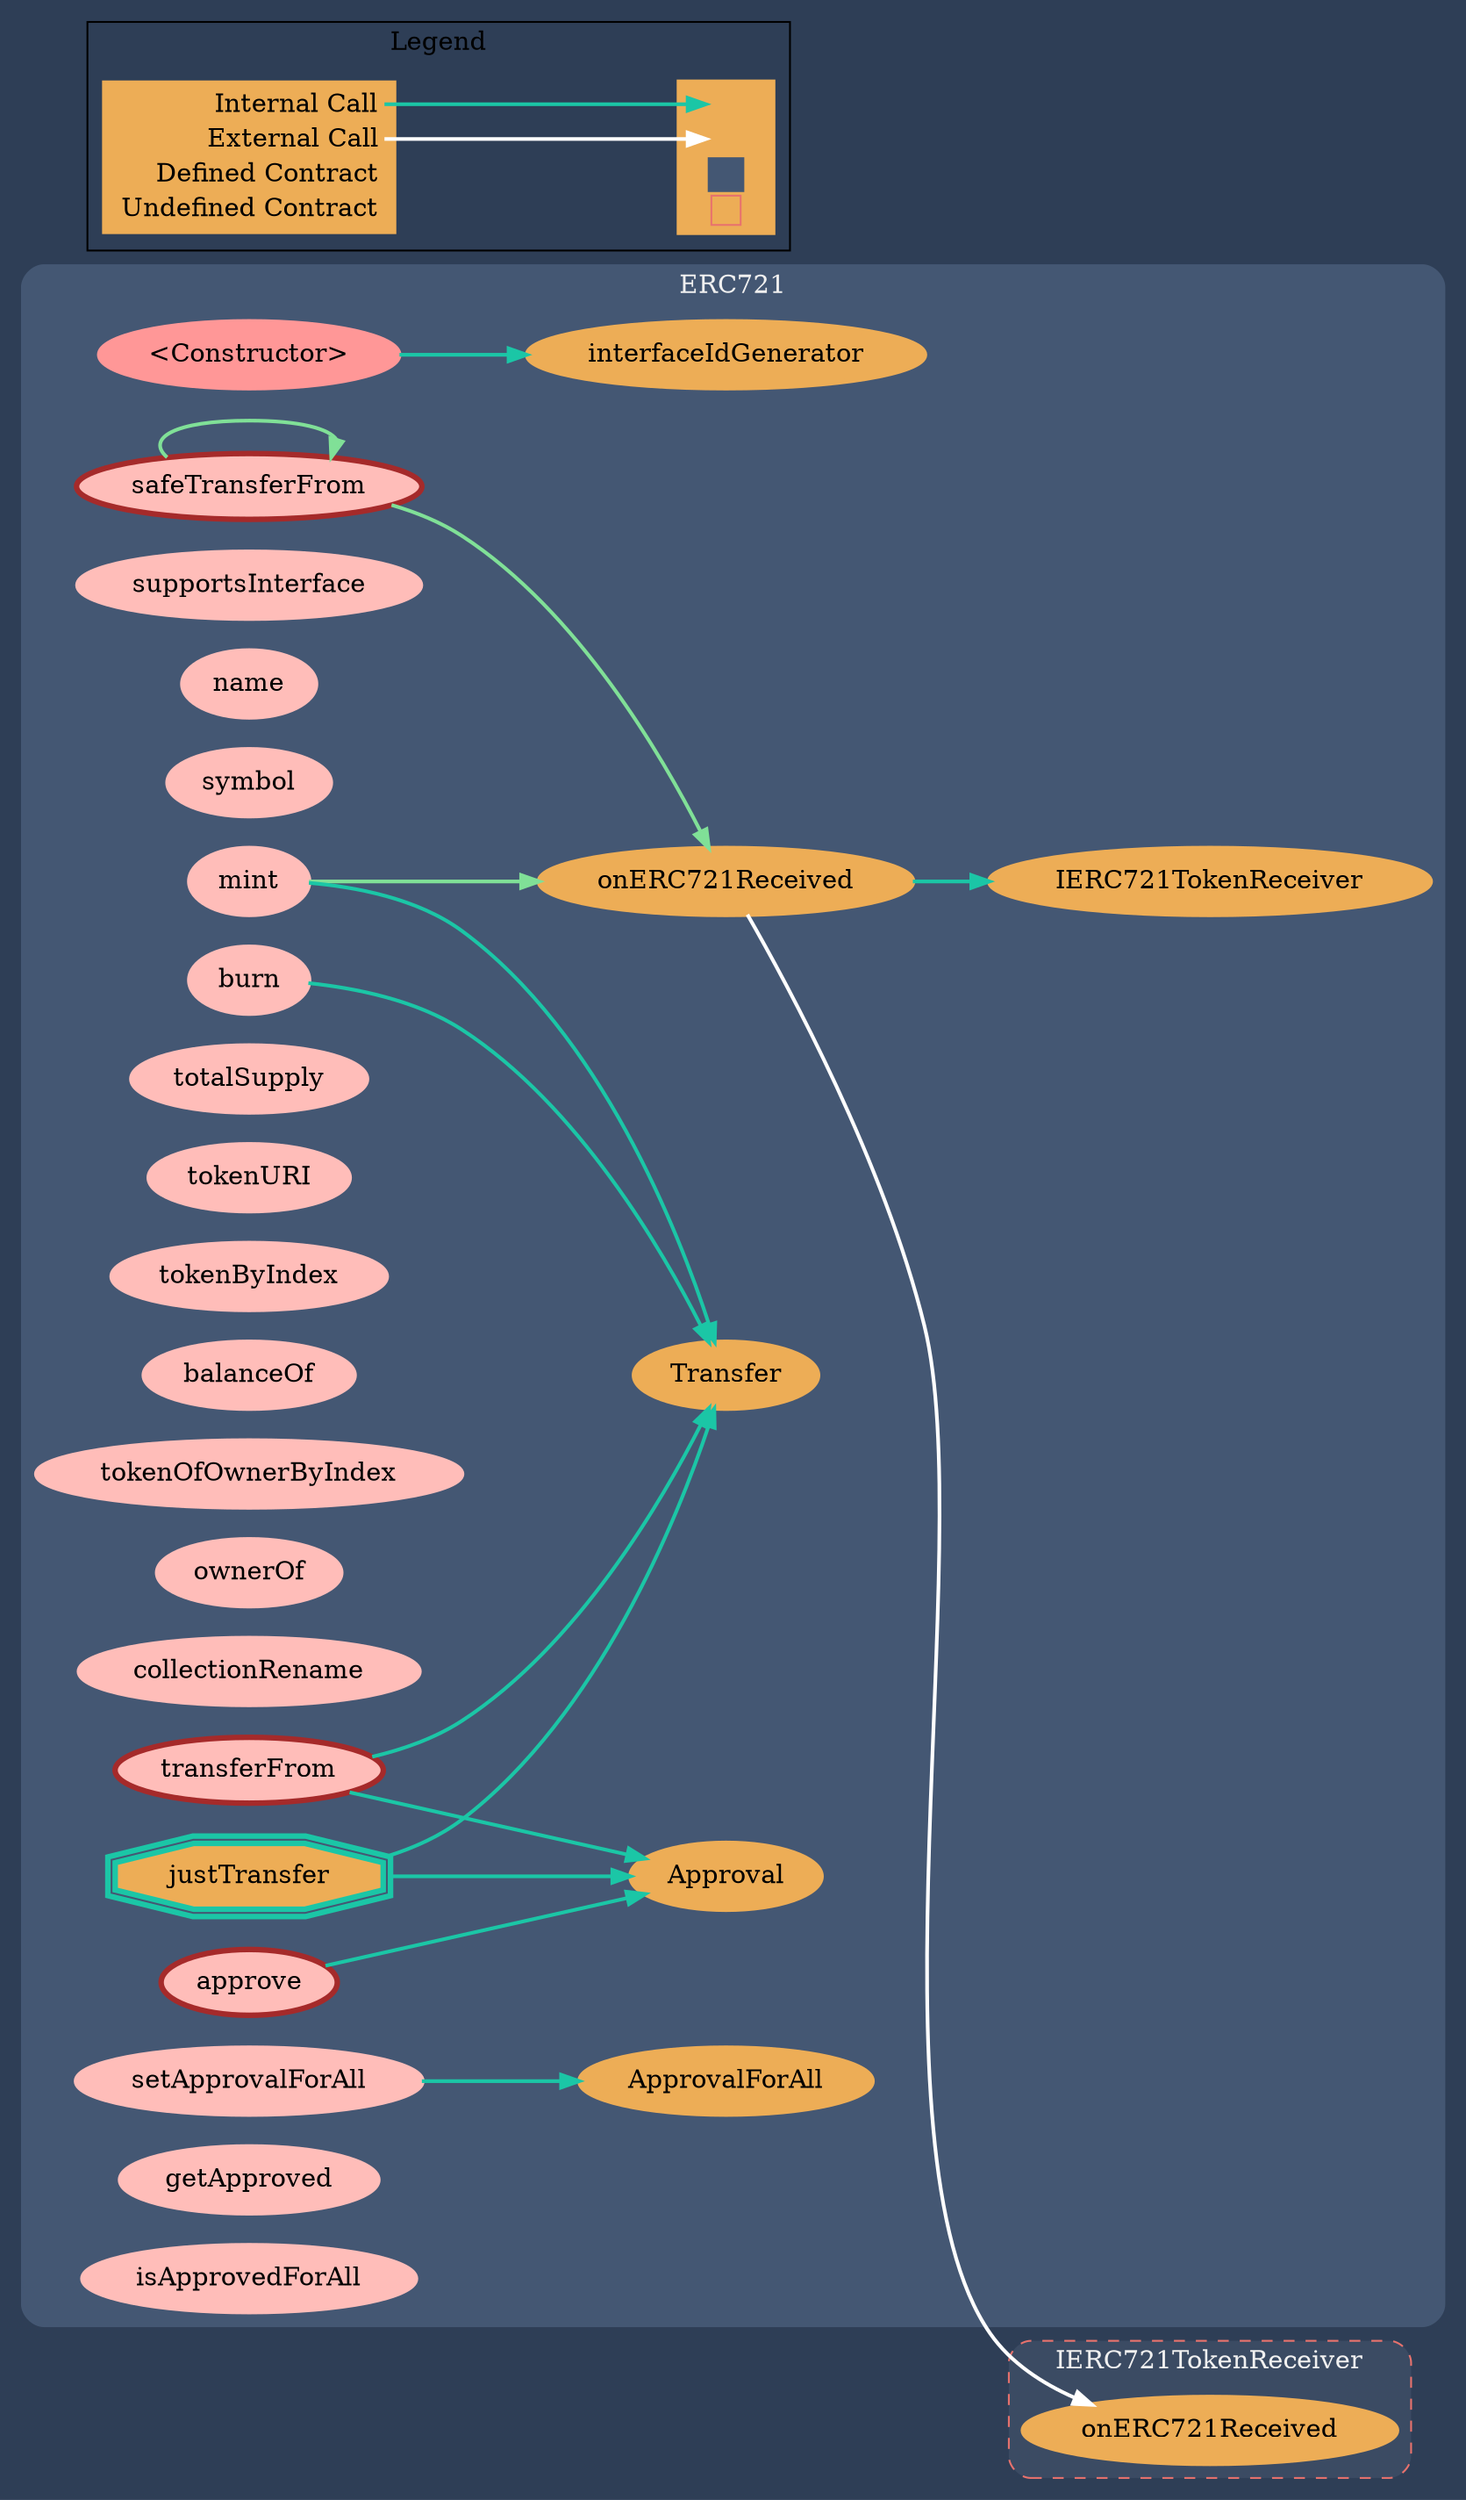 digraph G {
  graph [ ratio = "auto", page = "100", compound =true, bgcolor = "#2e3e56" ];
  node [ style = "filled", fillcolor = "#edad56", color = "#edad56", penwidth =3 ];
  edge [ color = "#fcfcfc", penwidth =2, fontname = "helvetica Neue Ultra Light" ];
subgraph "clusterERC721" {
  graph [ label = "ERC721", color = "#445773", fontcolor = "#f0f0f0", style = "rounded", bgcolor = "#445773" ];
  "ERC721.justTransfer" [ label = "justTransfer", color = "#1bc6a6", shape =doubleoctagon ];
  "ERC721.<Constructor>" [ label = "<Constructor>", color = "#FF9797", fillcolor = "#FF9797" ];
  "ERC721.supportsInterface" [ label = "supportsInterface", color = "#ffbdb9", fillcolor = "#ffbdb9" ];
  "ERC721.name" [ label = "name", color = "#ffbdb9", fillcolor = "#ffbdb9" ];
  "ERC721.symbol" [ label = "symbol", color = "#ffbdb9", fillcolor = "#ffbdb9" ];
  "ERC721.mint" [ label = "mint", color = "#ffbdb9", fillcolor = "#ffbdb9" ];
  "ERC721.burn" [ label = "burn", color = "#ffbdb9", fillcolor = "#ffbdb9" ];
  "ERC721.totalSupply" [ label = "totalSupply", color = "#ffbdb9", fillcolor = "#ffbdb9" ];
  "ERC721.tokenURI" [ label = "tokenURI", color = "#ffbdb9", fillcolor = "#ffbdb9" ];
  "ERC721.tokenByIndex" [ label = "tokenByIndex", color = "#ffbdb9", fillcolor = "#ffbdb9" ];
  "ERC721.balanceOf" [ label = "balanceOf", color = "#ffbdb9", fillcolor = "#ffbdb9" ];
  "ERC721.tokenOfOwnerByIndex" [ label = "tokenOfOwnerByIndex", color = "#ffbdb9", fillcolor = "#ffbdb9" ];
  "ERC721.ownerOf" [ label = "ownerOf", color = "#ffbdb9", fillcolor = "#ffbdb9" ];
  "ERC721.collectionRename" [ label = "collectionRename", color = "#ffbdb9", fillcolor = "#ffbdb9" ];
  "ERC721.safeTransferFrom" [ label = "safeTransferFrom", color = "brown", fillcolor = "#ffbdb9" ];
  "ERC721.transferFrom" [ label = "transferFrom", color = "brown", fillcolor = "#ffbdb9" ];
  "ERC721.approve" [ label = "approve", color = "brown", fillcolor = "#ffbdb9" ];
  "ERC721.setApprovalForAll" [ label = "setApprovalForAll", color = "#ffbdb9", fillcolor = "#ffbdb9" ];
  "ERC721.getApproved" [ label = "getApproved", color = "#ffbdb9", fillcolor = "#ffbdb9" ];
  "ERC721.isApprovedForAll" [ label = "isApprovedForAll", color = "#ffbdb9", fillcolor = "#ffbdb9" ];
  "ERC721.interfaceIdGenerator" [ label = "interfaceIdGenerator" ];
  "ERC721.onERC721Received" [ label = "onERC721Received" ];
  "ERC721.Transfer" [ label = "Transfer" ];
  "ERC721.Approval" [ label = "Approval" ];
  "ERC721.ApprovalForAll" [ label = "ApprovalForAll" ];
  "ERC721.IERC721TokenReceiver" [ label = "IERC721TokenReceiver" ];
}

subgraph "clusterIERC721TokenReceiver" {
  graph [ label = "IERC721TokenReceiver", color = "#e8726d", fontcolor = "#f0f0f0", style = "rounded,dashed", bgcolor = "#3b4b63" ];
  "IERC721TokenReceiver.onERC721Received" [ label = "onERC721Received" ];
}

  "ERC721.justTransfer";
  "ERC721.Transfer";
  "ERC721.Approval";
  "ERC721.<Constructor>";
  "ERC721.interfaceIdGenerator";
  "ERC721.mint";
  "ERC721.onERC721Received";
  "ERC721.burn";
  "ERC721.safeTransferFrom";
  "ERC721.transferFrom";
  "ERC721.approve";
  "ERC721.setApprovalForAll";
  "ERC721.ApprovalForAll";
  "ERC721.IERC721TokenReceiver";
  "IERC721TokenReceiver.onERC721Received";
  "ERC721.justTransfer" -> "ERC721.Transfer" [ color = "#1bc6a6" ];
  "ERC721.justTransfer" -> "ERC721.Approval" [ color = "#1bc6a6" ];
  "ERC721.<Constructor>" -> "ERC721.interfaceIdGenerator" [ color = "#1bc6a6" ];
  "ERC721.mint" -> "ERC721.Transfer" [ color = "#1bc6a6" ];
  "ERC721.mint" -> "ERC721.onERC721Received" [ color = "#80e097" ];
  "ERC721.burn" -> "ERC721.Transfer" [ color = "#1bc6a6" ];
  "ERC721.safeTransferFrom" -> "ERC721.onERC721Received" [ color = "#80e097" ];
  "ERC721.safeTransferFrom" -> "ERC721.safeTransferFrom" [ color = "#80e097" ];
  "ERC721.transferFrom" -> "ERC721.Transfer" [ color = "#1bc6a6" ];
  "ERC721.transferFrom" -> "ERC721.Approval" [ color = "#1bc6a6" ];
  "ERC721.approve" -> "ERC721.Approval" [ color = "#1bc6a6" ];
  "ERC721.setApprovalForAll" -> "ERC721.ApprovalForAll" [ color = "#1bc6a6" ];
  "ERC721.onERC721Received" -> "ERC721.IERC721TokenReceiver" [ color = "#1bc6a6" ];
  "ERC721.onERC721Received" -> "IERC721TokenReceiver.onERC721Received" [ color = "white" ];


rankdir=LR
node [shape=plaintext]
subgraph cluster_01 { 
label = "Legend";
key [label=<<table border="0" cellpadding="2" cellspacing="0" cellborder="0">
  <tr><td align="right" port="i1">Internal Call</td></tr>
  <tr><td align="right" port="i2">External Call</td></tr>
  <tr><td align="right" port="i3">Defined Contract</td></tr>
  <tr><td align="right" port="i4">Undefined Contract</td></tr>
  </table>>]
key2 [label=<<table border="0" cellpadding="2" cellspacing="0" cellborder="0">
  <tr><td port="i1">&nbsp;&nbsp;&nbsp;</td></tr>
  <tr><td port="i2">&nbsp;&nbsp;&nbsp;</td></tr>
  <tr><td port="i3" bgcolor="#445773">&nbsp;&nbsp;&nbsp;</td></tr>
  <tr><td port="i4">
    <table border="1" cellborder="0" cellspacing="0" cellpadding="7" color="#e8726d">
      <tr>
       <td></td>
      </tr>
     </table>
  </td></tr>
  </table>>]
key:i1:e -> key2:i1:w [color="#1bc6a6"]
key:i2:e -> key2:i2:w [color="white"]
}
}
